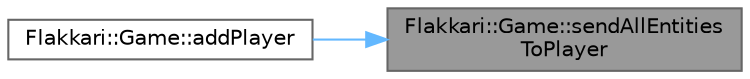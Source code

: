 digraph "Flakkari::Game::sendAllEntitiesToPlayer"
{
 // LATEX_PDF_SIZE
  bgcolor="transparent";
  edge [fontname=Helvetica,fontsize=10,labelfontname=Helvetica,labelfontsize=10];
  node [fontname=Helvetica,fontsize=10,shape=box,height=0.2,width=0.4];
  rankdir="RL";
  Node1 [id="Node000001",label="Flakkari::Game::sendAllEntities\lToPlayer",height=0.2,width=0.4,color="gray40", fillcolor="grey60", style="filled", fontcolor="black",tooltip=" "];
  Node1 -> Node2 [id="edge1_Node000001_Node000002",dir="back",color="steelblue1",style="solid",tooltip=" "];
  Node2 [id="Node000002",label="Flakkari::Game::addPlayer",height=0.2,width=0.4,color="grey40", fillcolor="white", style="filled",URL="$dd/ddd/classFlakkari_1_1Game.html#af6c26cbc78463602195197dc3709ce08",tooltip="Add a player to the game instance."];
}

